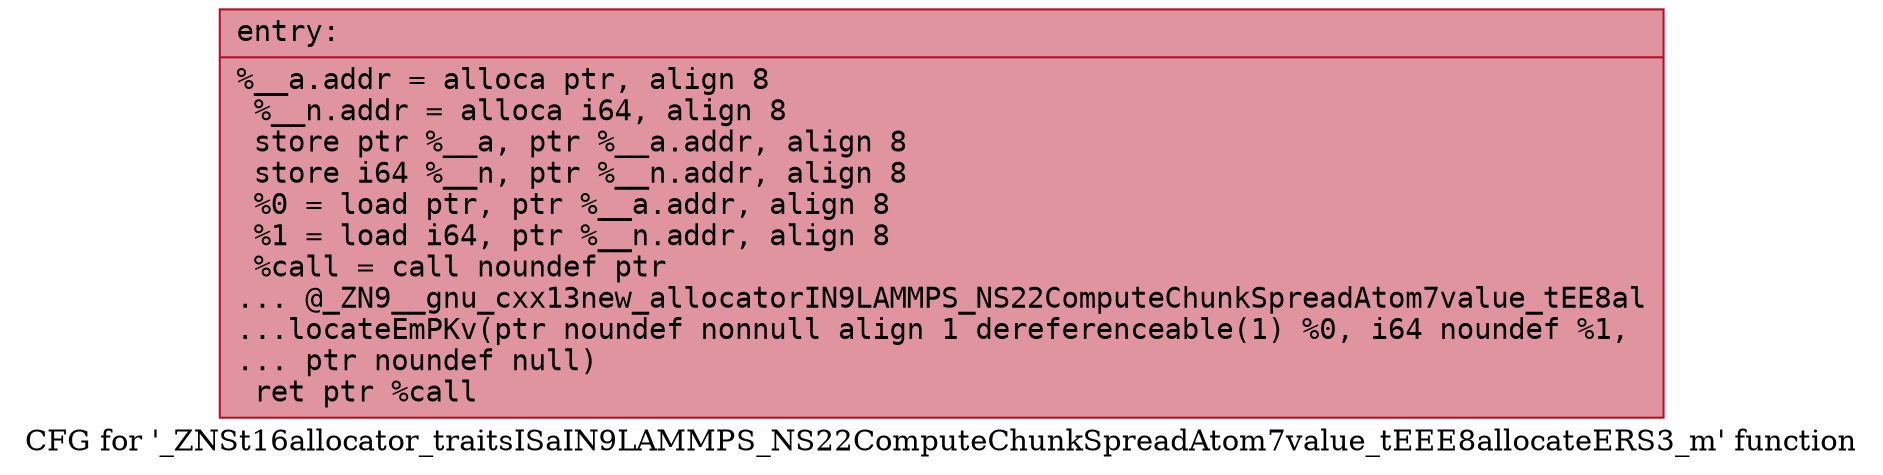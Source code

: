 digraph "CFG for '_ZNSt16allocator_traitsISaIN9LAMMPS_NS22ComputeChunkSpreadAtom7value_tEEE8allocateERS3_m' function" {
	label="CFG for '_ZNSt16allocator_traitsISaIN9LAMMPS_NS22ComputeChunkSpreadAtom7value_tEEE8allocateERS3_m' function";

	Node0x55a8964ae160 [shape=record,color="#b70d28ff", style=filled, fillcolor="#b70d2870" fontname="Courier",label="{entry:\l|  %__a.addr = alloca ptr, align 8\l  %__n.addr = alloca i64, align 8\l  store ptr %__a, ptr %__a.addr, align 8\l  store i64 %__n, ptr %__n.addr, align 8\l  %0 = load ptr, ptr %__a.addr, align 8\l  %1 = load i64, ptr %__n.addr, align 8\l  %call = call noundef ptr\l... @_ZN9__gnu_cxx13new_allocatorIN9LAMMPS_NS22ComputeChunkSpreadAtom7value_tEE8al\l...locateEmPKv(ptr noundef nonnull align 1 dereferenceable(1) %0, i64 noundef %1,\l... ptr noundef null)\l  ret ptr %call\l}"];
}
